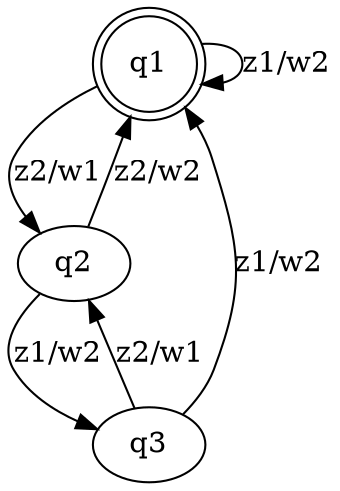 digraph {
    q1 [shape=doublecircle];
    q1 -> q1 [label="z1/w2"];
    q1 -> q2 [label="z2/w1"];
    q2 -> q3 [label="z1/w2"];
    q2 -> q1 [label="z2/w2"];
    q3 -> q1 [label="z1/w2"];
    q3 -> q2 [label="z2/w1"];
}
